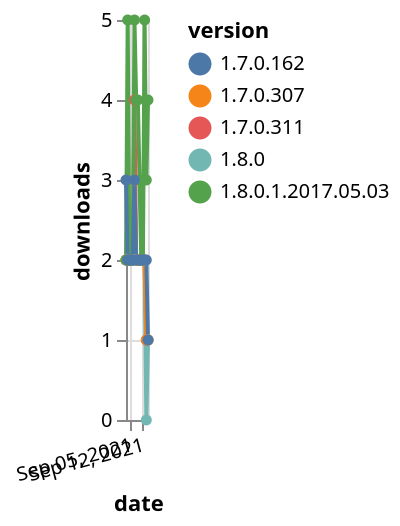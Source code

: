 {"$schema": "https://vega.github.io/schema/vega-lite/v5.json", "description": "A simple bar chart with embedded data.", "data": {"values": [{"date": "2021-09-03", "total": 4906, "delta": 2, "version": "1.7.0.311"}, {"date": "2021-09-04", "total": 4908, "delta": 2, "version": "1.7.0.311"}, {"date": "2021-09-05", "total": 4910, "delta": 2, "version": "1.7.0.311"}, {"date": "2021-09-06", "total": 4912, "delta": 2, "version": "1.7.0.311"}, {"date": "2021-09-07", "total": 4914, "delta": 2, "version": "1.7.0.311"}, {"date": "2021-09-08", "total": 4918, "delta": 4, "version": "1.7.0.311"}, {"date": "2021-09-09", "total": 4920, "delta": 2, "version": "1.7.0.311"}, {"date": "2021-09-10", "total": 4922, "delta": 2, "version": "1.7.0.311"}, {"date": "2021-09-11", "total": 4924, "delta": 2, "version": "1.7.0.311"}, {"date": "2021-09-12", "total": 4926, "delta": 2, "version": "1.7.0.311"}, {"date": "2021-09-13", "total": 4928, "delta": 2, "version": "1.7.0.311"}, {"date": "2021-09-14", "total": 4930, "delta": 2, "version": "1.7.0.311"}, {"date": "2021-09-15", "total": 4931, "delta": 1, "version": "1.7.0.311"}, {"date": "2021-09-16", "total": 4932, "delta": 1, "version": "1.7.0.311"}, {"date": "2021-09-03", "total": 2394, "delta": 2, "version": "1.8.0"}, {"date": "2021-09-04", "total": 2396, "delta": 2, "version": "1.8.0"}, {"date": "2021-09-05", "total": 2398, "delta": 2, "version": "1.8.0"}, {"date": "2021-09-06", "total": 2400, "delta": 2, "version": "1.8.0"}, {"date": "2021-09-07", "total": 2402, "delta": 2, "version": "1.8.0"}, {"date": "2021-09-08", "total": 2404, "delta": 2, "version": "1.8.0"}, {"date": "2021-09-09", "total": 2406, "delta": 2, "version": "1.8.0"}, {"date": "2021-09-10", "total": 2408, "delta": 2, "version": "1.8.0"}, {"date": "2021-09-11", "total": 2410, "delta": 2, "version": "1.8.0"}, {"date": "2021-09-12", "total": 2412, "delta": 2, "version": "1.8.0"}, {"date": "2021-09-13", "total": 2414, "delta": 2, "version": "1.8.0"}, {"date": "2021-09-14", "total": 2416, "delta": 2, "version": "1.8.0"}, {"date": "2021-09-15", "total": 2416, "delta": 0, "version": "1.8.0"}, {"date": "2021-09-16", "total": 2417, "delta": 1, "version": "1.8.0"}, {"date": "2021-09-03", "total": 3371, "delta": 2, "version": "1.7.0.307"}, {"date": "2021-09-04", "total": 3373, "delta": 2, "version": "1.7.0.307"}, {"date": "2021-09-05", "total": 3375, "delta": 2, "version": "1.7.0.307"}, {"date": "2021-09-06", "total": 3377, "delta": 2, "version": "1.7.0.307"}, {"date": "2021-09-07", "total": 3379, "delta": 2, "version": "1.7.0.307"}, {"date": "2021-09-08", "total": 3382, "delta": 3, "version": "1.7.0.307"}, {"date": "2021-09-09", "total": 3384, "delta": 2, "version": "1.7.0.307"}, {"date": "2021-09-10", "total": 3386, "delta": 2, "version": "1.7.0.307"}, {"date": "2021-09-11", "total": 3388, "delta": 2, "version": "1.7.0.307"}, {"date": "2021-09-12", "total": 3390, "delta": 2, "version": "1.7.0.307"}, {"date": "2021-09-13", "total": 3392, "delta": 2, "version": "1.7.0.307"}, {"date": "2021-09-14", "total": 3394, "delta": 2, "version": "1.7.0.307"}, {"date": "2021-09-15", "total": 3395, "delta": 1, "version": "1.7.0.307"}, {"date": "2021-09-16", "total": 3396, "delta": 1, "version": "1.7.0.307"}, {"date": "2021-09-03", "total": 5355, "delta": 2, "version": "1.8.0.1.2017.05.03"}, {"date": "2021-09-04", "total": 5360, "delta": 5, "version": "1.8.0.1.2017.05.03"}, {"date": "2021-09-05", "total": 5362, "delta": 2, "version": "1.8.0.1.2017.05.03"}, {"date": "2021-09-06", "total": 5364, "delta": 2, "version": "1.8.0.1.2017.05.03"}, {"date": "2021-09-07", "total": 5366, "delta": 2, "version": "1.8.0.1.2017.05.03"}, {"date": "2021-09-08", "total": 5371, "delta": 5, "version": "1.8.0.1.2017.05.03"}, {"date": "2021-09-09", "total": 5375, "delta": 4, "version": "1.8.0.1.2017.05.03"}, {"date": "2021-09-10", "total": 5379, "delta": 4, "version": "1.8.0.1.2017.05.03"}, {"date": "2021-09-11", "total": 5382, "delta": 3, "version": "1.8.0.1.2017.05.03"}, {"date": "2021-09-12", "total": 5384, "delta": 2, "version": "1.8.0.1.2017.05.03"}, {"date": "2021-09-13", "total": 5386, "delta": 2, "version": "1.8.0.1.2017.05.03"}, {"date": "2021-09-14", "total": 5391, "delta": 5, "version": "1.8.0.1.2017.05.03"}, {"date": "2021-09-15", "total": 5394, "delta": 3, "version": "1.8.0.1.2017.05.03"}, {"date": "2021-09-16", "total": 5398, "delta": 4, "version": "1.8.0.1.2017.05.03"}, {"date": "2021-09-03", "total": 4651, "delta": 3, "version": "1.7.0.162"}, {"date": "2021-09-04", "total": 4653, "delta": 2, "version": "1.7.0.162"}, {"date": "2021-09-05", "total": 4655, "delta": 2, "version": "1.7.0.162"}, {"date": "2021-09-06", "total": 4657, "delta": 2, "version": "1.7.0.162"}, {"date": "2021-09-07", "total": 4659, "delta": 2, "version": "1.7.0.162"}, {"date": "2021-09-08", "total": 4662, "delta": 3, "version": "1.7.0.162"}, {"date": "2021-09-09", "total": 4664, "delta": 2, "version": "1.7.0.162"}, {"date": "2021-09-10", "total": 4666, "delta": 2, "version": "1.7.0.162"}, {"date": "2021-09-11", "total": 4668, "delta": 2, "version": "1.7.0.162"}, {"date": "2021-09-12", "total": 4670, "delta": 2, "version": "1.7.0.162"}, {"date": "2021-09-13", "total": 4672, "delta": 2, "version": "1.7.0.162"}, {"date": "2021-09-14", "total": 4674, "delta": 2, "version": "1.7.0.162"}, {"date": "2021-09-15", "total": 4676, "delta": 2, "version": "1.7.0.162"}, {"date": "2021-09-16", "total": 4677, "delta": 1, "version": "1.7.0.162"}]}, "width": "container", "mark": {"type": "line", "point": {"filled": true}}, "encoding": {"x": {"field": "date", "type": "temporal", "timeUnit": "yearmonthdate", "title": "date", "axis": {"labelAngle": -15}}, "y": {"field": "delta", "type": "quantitative", "title": "downloads"}, "color": {"field": "version", "type": "nominal"}, "tooltip": {"field": "delta"}}}